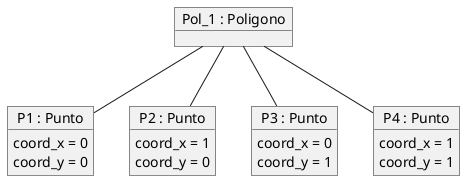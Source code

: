 //Hacer un diagrama de objetos de un polígono con cuatro puntos: (0,0), (1,0), (0,1) y (1,1)

@startuml EJERCICIO_C_03

object "Pol_1 : Poligono" as Pol_1

object "P1 : Punto" as P1 {
    coord_x = 0
    coord_y = 0
}

object "P2 : Punto" as P2 {
    coord_x = 1
    coord_y = 0
}

object "P3 : Punto" as P3 {
    coord_x = 0
    coord_y = 1
}

object "P4 : Punto" as P4 {
    coord_x = 1
    coord_y = 1
}

Pol_1 -- P1
Pol_1 -- P2
Pol_1 -- P3
Pol_1 -- P4

@enduml